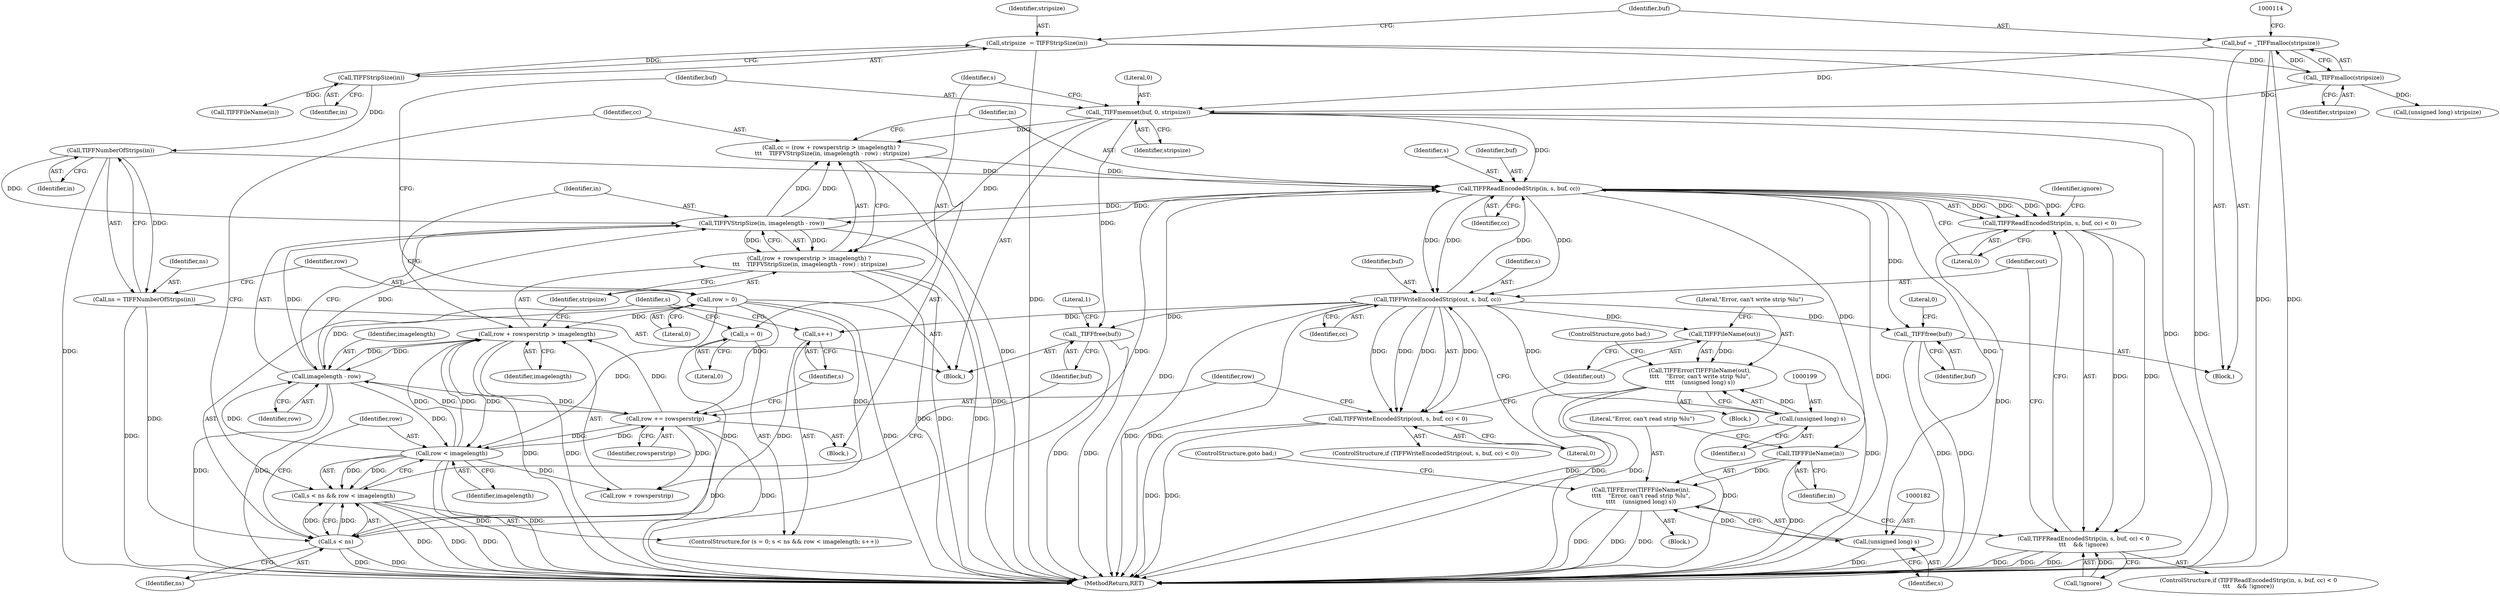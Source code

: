 digraph "0_libtiff_5397a417e61258c69209904e652a1f409ec3b9df@integer" {
"1000151" [label="(Call,cc = (row + rowsperstrip > imagelength) ?\n \t\t\t    TIFFVStripSize(in, imagelength - row) : stripsize)"];
"1000159" [label="(Call,TIFFVStripSize(in, imagelength - row))"];
"1000168" [label="(Call,TIFFReadEncodedStrip(in, s, buf, cc))"];
"1000126" [label="(Call,TIFFNumberOfStrips(in))"];
"1000106" [label="(Call,TIFFStripSize(in))"];
"1000141" [label="(Call,s < ns)"];
"1000147" [label="(Call,s++)"];
"1000187" [label="(Call,TIFFWriteEncodedStrip(out, s, buf, cc))"];
"1000137" [label="(Call,s = 0)"];
"1000124" [label="(Call,ns = TIFFNumberOfStrips(in))"];
"1000132" [label="(Call,_TIFFmemset(buf, 0, stripsize))"];
"1000109" [label="(Call,buf = _TIFFmalloc(stripsize))"];
"1000111" [label="(Call,_TIFFmalloc(stripsize))"];
"1000104" [label="(Call,stripsize  = TIFFStripSize(in))"];
"1000151" [label="(Call,cc = (row + rowsperstrip > imagelength) ?\n \t\t\t    TIFFVStripSize(in, imagelength - row) : stripsize)"];
"1000161" [label="(Call,imagelength - row)"];
"1000154" [label="(Call,row + rowsperstrip > imagelength)"];
"1000129" [label="(Call,row = 0)"];
"1000202" [label="(Call,row += rowsperstrip)"];
"1000144" [label="(Call,row < imagelength)"];
"1000153" [label="(Call,(row + rowsperstrip > imagelength) ?\n \t\t\t    TIFFVStripSize(in, imagelength - row) : stripsize)"];
"1000167" [label="(Call,TIFFReadEncodedStrip(in, s, buf, cc) < 0)"];
"1000166" [label="(Call,TIFFReadEncodedStrip(in, s, buf, cc) < 0\n\t\t\t    && !ignore)"];
"1000178" [label="(Call,TIFFFileName(in))"];
"1000177" [label="(Call,TIFFError(TIFFFileName(in),\n\t\t\t\t    \"Error, can't read strip %lu\",\n\t\t\t\t    (unsigned long) s))"];
"1000181" [label="(Call,(unsigned long) s)"];
"1000140" [label="(Call,s < ns && row < imagelength)"];
"1000186" [label="(Call,TIFFWriteEncodedStrip(out, s, buf, cc) < 0)"];
"1000195" [label="(Call,TIFFFileName(out))"];
"1000194" [label="(Call,TIFFError(TIFFFileName(out),\n\t\t\t\t    \"Error, can't write strip %lu\",\n\t\t\t\t    (unsigned long) s))"];
"1000198" [label="(Call,(unsigned long) s)"];
"1000205" [label="(Call,_TIFFfree(buf))"];
"1000221" [label="(Call,_TIFFfree(buf))"];
"1000224" [label="(Literal,0)"];
"1000133" [label="(Identifier,buf)"];
"1000204" [label="(Identifier,rowsperstrip)"];
"1000124" [label="(Call,ns = TIFFNumberOfStrips(in))"];
"1000177" [label="(Call,TIFFError(TIFFFileName(in),\n\t\t\t\t    \"Error, can't read strip %lu\",\n\t\t\t\t    (unsigned long) s))"];
"1000137" [label="(Call,s = 0)"];
"1000134" [label="(Literal,0)"];
"1000203" [label="(Identifier,row)"];
"1000166" [label="(Call,TIFFReadEncodedStrip(in, s, buf, cc) < 0\n\t\t\t    && !ignore)"];
"1000187" [label="(Call,TIFFWriteEncodedStrip(out, s, buf, cc))"];
"1000129" [label="(Call,row = 0)"];
"1000127" [label="(Identifier,in)"];
"1000183" [label="(Identifier,s)"];
"1000201" [label="(ControlStructure,goto bad;)"];
"1000135" [label="(Identifier,stripsize)"];
"1000139" [label="(Literal,0)"];
"1000175" [label="(Identifier,ignore)"];
"1000180" [label="(Literal,\"Error, can't read strip %lu\")"];
"1000109" [label="(Call,buf = _TIFFmalloc(stripsize))"];
"1000132" [label="(Call,_TIFFmemset(buf, 0, stripsize))"];
"1000225" [label="(MethodReturn,RET)"];
"1000188" [label="(Identifier,out)"];
"1000172" [label="(Identifier,cc)"];
"1000179" [label="(Identifier,in)"];
"1000181" [label="(Call,(unsigned long) s)"];
"1000131" [label="(Literal,0)"];
"1000222" [label="(Identifier,buf)"];
"1000185" [label="(ControlStructure,if (TIFFWriteEncodedStrip(out, s, buf, cc) < 0))"];
"1000165" [label="(ControlStructure,if (TIFFReadEncodedStrip(in, s, buf, cc) < 0\n\t\t\t    && !ignore))"];
"1000173" [label="(Literal,0)"];
"1000194" [label="(Call,TIFFError(TIFFFileName(out),\n\t\t\t\t    \"Error, can't write strip %lu\",\n\t\t\t\t    (unsigned long) s))"];
"1000168" [label="(Call,TIFFReadEncodedStrip(in, s, buf, cc))"];
"1000152" [label="(Identifier,cc)"];
"1000212" [label="(Call,TIFFFileName(in))"];
"1000159" [label="(Call,TIFFVStripSize(in, imagelength - row))"];
"1000191" [label="(Identifier,cc)"];
"1000140" [label="(Call,s < ns && row < imagelength)"];
"1000198" [label="(Call,(unsigned long) s)"];
"1000105" [label="(Identifier,stripsize)"];
"1000162" [label="(Identifier,imagelength)"];
"1000138" [label="(Identifier,s)"];
"1000144" [label="(Call,row < imagelength)"];
"1000189" [label="(Identifier,s)"];
"1000107" [label="(Identifier,in)"];
"1000148" [label="(Identifier,s)"];
"1000102" [label="(Block,)"];
"1000153" [label="(Call,(row + rowsperstrip > imagelength) ?\n \t\t\t    TIFFVStripSize(in, imagelength - row) : stripsize)"];
"1000154" [label="(Call,row + rowsperstrip > imagelength)"];
"1000104" [label="(Call,stripsize  = TIFFStripSize(in))"];
"1000151" [label="(Call,cc = (row + rowsperstrip > imagelength) ?\n \t\t\t    TIFFVStripSize(in, imagelength - row) : stripsize)"];
"1000169" [label="(Identifier,in)"];
"1000143" [label="(Identifier,ns)"];
"1000190" [label="(Identifier,buf)"];
"1000161" [label="(Call,imagelength - row)"];
"1000141" [label="(Call,s < ns)"];
"1000200" [label="(Identifier,s)"];
"1000186" [label="(Call,TIFFWriteEncodedStrip(out, s, buf, cc) < 0)"];
"1000184" [label="(ControlStructure,goto bad;)"];
"1000195" [label="(Call,TIFFFileName(out))"];
"1000155" [label="(Call,row + rowsperstrip)"];
"1000142" [label="(Identifier,s)"];
"1000110" [label="(Identifier,buf)"];
"1000197" [label="(Literal,\"Error, can't write strip %lu\")"];
"1000126" [label="(Call,TIFFNumberOfStrips(in))"];
"1000176" [label="(Block,)"];
"1000170" [label="(Identifier,s)"];
"1000146" [label="(Identifier,imagelength)"];
"1000121" [label="(Block,)"];
"1000112" [label="(Identifier,stripsize)"];
"1000158" [label="(Identifier,imagelength)"];
"1000196" [label="(Identifier,out)"];
"1000149" [label="(Block,)"];
"1000163" [label="(Identifier,row)"];
"1000147" [label="(Call,s++)"];
"1000193" [label="(Block,)"];
"1000192" [label="(Literal,0)"];
"1000125" [label="(Identifier,ns)"];
"1000164" [label="(Identifier,stripsize)"];
"1000174" [label="(Call,!ignore)"];
"1000145" [label="(Identifier,row)"];
"1000171" [label="(Identifier,buf)"];
"1000178" [label="(Call,TIFFFileName(in))"];
"1000130" [label="(Identifier,row)"];
"1000205" [label="(Call,_TIFFfree(buf))"];
"1000106" [label="(Call,TIFFStripSize(in))"];
"1000111" [label="(Call,_TIFFmalloc(stripsize))"];
"1000221" [label="(Call,_TIFFfree(buf))"];
"1000215" [label="(Call,(unsigned long) stripsize)"];
"1000206" [label="(Identifier,buf)"];
"1000208" [label="(Literal,1)"];
"1000160" [label="(Identifier,in)"];
"1000202" [label="(Call,row += rowsperstrip)"];
"1000167" [label="(Call,TIFFReadEncodedStrip(in, s, buf, cc) < 0)"];
"1000136" [label="(ControlStructure,for (s = 0; s < ns && row < imagelength; s++))"];
"1000151" -> "1000149"  [label="AST: "];
"1000151" -> "1000153"  [label="CFG: "];
"1000152" -> "1000151"  [label="AST: "];
"1000153" -> "1000151"  [label="AST: "];
"1000169" -> "1000151"  [label="CFG: "];
"1000151" -> "1000225"  [label="DDG: "];
"1000159" -> "1000151"  [label="DDG: "];
"1000159" -> "1000151"  [label="DDG: "];
"1000132" -> "1000151"  [label="DDG: "];
"1000151" -> "1000168"  [label="DDG: "];
"1000159" -> "1000153"  [label="AST: "];
"1000159" -> "1000161"  [label="CFG: "];
"1000160" -> "1000159"  [label="AST: "];
"1000161" -> "1000159"  [label="AST: "];
"1000153" -> "1000159"  [label="CFG: "];
"1000159" -> "1000225"  [label="DDG: "];
"1000159" -> "1000153"  [label="DDG: "];
"1000159" -> "1000153"  [label="DDG: "];
"1000168" -> "1000159"  [label="DDG: "];
"1000126" -> "1000159"  [label="DDG: "];
"1000161" -> "1000159"  [label="DDG: "];
"1000161" -> "1000159"  [label="DDG: "];
"1000159" -> "1000168"  [label="DDG: "];
"1000168" -> "1000167"  [label="AST: "];
"1000168" -> "1000172"  [label="CFG: "];
"1000169" -> "1000168"  [label="AST: "];
"1000170" -> "1000168"  [label="AST: "];
"1000171" -> "1000168"  [label="AST: "];
"1000172" -> "1000168"  [label="AST: "];
"1000173" -> "1000168"  [label="CFG: "];
"1000168" -> "1000225"  [label="DDG: "];
"1000168" -> "1000225"  [label="DDG: "];
"1000168" -> "1000167"  [label="DDG: "];
"1000168" -> "1000167"  [label="DDG: "];
"1000168" -> "1000167"  [label="DDG: "];
"1000168" -> "1000167"  [label="DDG: "];
"1000126" -> "1000168"  [label="DDG: "];
"1000141" -> "1000168"  [label="DDG: "];
"1000187" -> "1000168"  [label="DDG: "];
"1000132" -> "1000168"  [label="DDG: "];
"1000168" -> "1000178"  [label="DDG: "];
"1000168" -> "1000181"  [label="DDG: "];
"1000168" -> "1000187"  [label="DDG: "];
"1000168" -> "1000187"  [label="DDG: "];
"1000168" -> "1000187"  [label="DDG: "];
"1000168" -> "1000221"  [label="DDG: "];
"1000126" -> "1000124"  [label="AST: "];
"1000126" -> "1000127"  [label="CFG: "];
"1000127" -> "1000126"  [label="AST: "];
"1000124" -> "1000126"  [label="CFG: "];
"1000126" -> "1000225"  [label="DDG: "];
"1000126" -> "1000124"  [label="DDG: "];
"1000106" -> "1000126"  [label="DDG: "];
"1000106" -> "1000104"  [label="AST: "];
"1000106" -> "1000107"  [label="CFG: "];
"1000107" -> "1000106"  [label="AST: "];
"1000104" -> "1000106"  [label="CFG: "];
"1000106" -> "1000104"  [label="DDG: "];
"1000106" -> "1000212"  [label="DDG: "];
"1000141" -> "1000140"  [label="AST: "];
"1000141" -> "1000143"  [label="CFG: "];
"1000142" -> "1000141"  [label="AST: "];
"1000143" -> "1000141"  [label="AST: "];
"1000145" -> "1000141"  [label="CFG: "];
"1000140" -> "1000141"  [label="CFG: "];
"1000141" -> "1000225"  [label="DDG: "];
"1000141" -> "1000225"  [label="DDG: "];
"1000141" -> "1000140"  [label="DDG: "];
"1000141" -> "1000140"  [label="DDG: "];
"1000147" -> "1000141"  [label="DDG: "];
"1000137" -> "1000141"  [label="DDG: "];
"1000124" -> "1000141"  [label="DDG: "];
"1000147" -> "1000136"  [label="AST: "];
"1000147" -> "1000148"  [label="CFG: "];
"1000148" -> "1000147"  [label="AST: "];
"1000142" -> "1000147"  [label="CFG: "];
"1000187" -> "1000147"  [label="DDG: "];
"1000187" -> "1000186"  [label="AST: "];
"1000187" -> "1000191"  [label="CFG: "];
"1000188" -> "1000187"  [label="AST: "];
"1000189" -> "1000187"  [label="AST: "];
"1000190" -> "1000187"  [label="AST: "];
"1000191" -> "1000187"  [label="AST: "];
"1000192" -> "1000187"  [label="CFG: "];
"1000187" -> "1000225"  [label="DDG: "];
"1000187" -> "1000225"  [label="DDG: "];
"1000187" -> "1000186"  [label="DDG: "];
"1000187" -> "1000186"  [label="DDG: "];
"1000187" -> "1000186"  [label="DDG: "];
"1000187" -> "1000186"  [label="DDG: "];
"1000187" -> "1000195"  [label="DDG: "];
"1000187" -> "1000198"  [label="DDG: "];
"1000187" -> "1000205"  [label="DDG: "];
"1000187" -> "1000221"  [label="DDG: "];
"1000137" -> "1000136"  [label="AST: "];
"1000137" -> "1000139"  [label="CFG: "];
"1000138" -> "1000137"  [label="AST: "];
"1000139" -> "1000137"  [label="AST: "];
"1000142" -> "1000137"  [label="CFG: "];
"1000124" -> "1000121"  [label="AST: "];
"1000125" -> "1000124"  [label="AST: "];
"1000130" -> "1000124"  [label="CFG: "];
"1000124" -> "1000225"  [label="DDG: "];
"1000132" -> "1000121"  [label="AST: "];
"1000132" -> "1000135"  [label="CFG: "];
"1000133" -> "1000132"  [label="AST: "];
"1000134" -> "1000132"  [label="AST: "];
"1000135" -> "1000132"  [label="AST: "];
"1000138" -> "1000132"  [label="CFG: "];
"1000132" -> "1000225"  [label="DDG: "];
"1000132" -> "1000225"  [label="DDG: "];
"1000109" -> "1000132"  [label="DDG: "];
"1000111" -> "1000132"  [label="DDG: "];
"1000132" -> "1000153"  [label="DDG: "];
"1000132" -> "1000205"  [label="DDG: "];
"1000109" -> "1000102"  [label="AST: "];
"1000109" -> "1000111"  [label="CFG: "];
"1000110" -> "1000109"  [label="AST: "];
"1000111" -> "1000109"  [label="AST: "];
"1000114" -> "1000109"  [label="CFG: "];
"1000109" -> "1000225"  [label="DDG: "];
"1000109" -> "1000225"  [label="DDG: "];
"1000111" -> "1000109"  [label="DDG: "];
"1000111" -> "1000112"  [label="CFG: "];
"1000112" -> "1000111"  [label="AST: "];
"1000104" -> "1000111"  [label="DDG: "];
"1000111" -> "1000215"  [label="DDG: "];
"1000104" -> "1000102"  [label="AST: "];
"1000105" -> "1000104"  [label="AST: "];
"1000110" -> "1000104"  [label="CFG: "];
"1000104" -> "1000225"  [label="DDG: "];
"1000161" -> "1000163"  [label="CFG: "];
"1000162" -> "1000161"  [label="AST: "];
"1000163" -> "1000161"  [label="AST: "];
"1000161" -> "1000225"  [label="DDG: "];
"1000161" -> "1000225"  [label="DDG: "];
"1000161" -> "1000144"  [label="DDG: "];
"1000161" -> "1000154"  [label="DDG: "];
"1000154" -> "1000161"  [label="DDG: "];
"1000129" -> "1000161"  [label="DDG: "];
"1000202" -> "1000161"  [label="DDG: "];
"1000144" -> "1000161"  [label="DDG: "];
"1000161" -> "1000202"  [label="DDG: "];
"1000154" -> "1000153"  [label="AST: "];
"1000154" -> "1000158"  [label="CFG: "];
"1000155" -> "1000154"  [label="AST: "];
"1000158" -> "1000154"  [label="AST: "];
"1000160" -> "1000154"  [label="CFG: "];
"1000164" -> "1000154"  [label="CFG: "];
"1000154" -> "1000225"  [label="DDG: "];
"1000154" -> "1000225"  [label="DDG: "];
"1000154" -> "1000144"  [label="DDG: "];
"1000129" -> "1000154"  [label="DDG: "];
"1000202" -> "1000154"  [label="DDG: "];
"1000144" -> "1000154"  [label="DDG: "];
"1000144" -> "1000154"  [label="DDG: "];
"1000129" -> "1000121"  [label="AST: "];
"1000129" -> "1000131"  [label="CFG: "];
"1000130" -> "1000129"  [label="AST: "];
"1000131" -> "1000129"  [label="AST: "];
"1000133" -> "1000129"  [label="CFG: "];
"1000129" -> "1000225"  [label="DDG: "];
"1000129" -> "1000144"  [label="DDG: "];
"1000129" -> "1000155"  [label="DDG: "];
"1000129" -> "1000202"  [label="DDG: "];
"1000202" -> "1000149"  [label="AST: "];
"1000202" -> "1000204"  [label="CFG: "];
"1000203" -> "1000202"  [label="AST: "];
"1000204" -> "1000202"  [label="AST: "];
"1000148" -> "1000202"  [label="CFG: "];
"1000202" -> "1000225"  [label="DDG: "];
"1000202" -> "1000225"  [label="DDG: "];
"1000202" -> "1000144"  [label="DDG: "];
"1000202" -> "1000155"  [label="DDG: "];
"1000144" -> "1000202"  [label="DDG: "];
"1000144" -> "1000140"  [label="AST: "];
"1000144" -> "1000146"  [label="CFG: "];
"1000145" -> "1000144"  [label="AST: "];
"1000146" -> "1000144"  [label="AST: "];
"1000140" -> "1000144"  [label="CFG: "];
"1000144" -> "1000225"  [label="DDG: "];
"1000144" -> "1000225"  [label="DDG: "];
"1000144" -> "1000140"  [label="DDG: "];
"1000144" -> "1000140"  [label="DDG: "];
"1000144" -> "1000155"  [label="DDG: "];
"1000153" -> "1000164"  [label="CFG: "];
"1000164" -> "1000153"  [label="AST: "];
"1000153" -> "1000225"  [label="DDG: "];
"1000153" -> "1000225"  [label="DDG: "];
"1000153" -> "1000225"  [label="DDG: "];
"1000167" -> "1000166"  [label="AST: "];
"1000167" -> "1000173"  [label="CFG: "];
"1000173" -> "1000167"  [label="AST: "];
"1000175" -> "1000167"  [label="CFG: "];
"1000166" -> "1000167"  [label="CFG: "];
"1000167" -> "1000225"  [label="DDG: "];
"1000167" -> "1000166"  [label="DDG: "];
"1000167" -> "1000166"  [label="DDG: "];
"1000166" -> "1000165"  [label="AST: "];
"1000166" -> "1000174"  [label="CFG: "];
"1000174" -> "1000166"  [label="AST: "];
"1000179" -> "1000166"  [label="CFG: "];
"1000188" -> "1000166"  [label="CFG: "];
"1000166" -> "1000225"  [label="DDG: "];
"1000166" -> "1000225"  [label="DDG: "];
"1000166" -> "1000225"  [label="DDG: "];
"1000174" -> "1000166"  [label="DDG: "];
"1000178" -> "1000177"  [label="AST: "];
"1000178" -> "1000179"  [label="CFG: "];
"1000179" -> "1000178"  [label="AST: "];
"1000180" -> "1000178"  [label="CFG: "];
"1000178" -> "1000225"  [label="DDG: "];
"1000178" -> "1000177"  [label="DDG: "];
"1000177" -> "1000176"  [label="AST: "];
"1000177" -> "1000181"  [label="CFG: "];
"1000180" -> "1000177"  [label="AST: "];
"1000181" -> "1000177"  [label="AST: "];
"1000184" -> "1000177"  [label="CFG: "];
"1000177" -> "1000225"  [label="DDG: "];
"1000177" -> "1000225"  [label="DDG: "];
"1000177" -> "1000225"  [label="DDG: "];
"1000181" -> "1000177"  [label="DDG: "];
"1000181" -> "1000183"  [label="CFG: "];
"1000182" -> "1000181"  [label="AST: "];
"1000183" -> "1000181"  [label="AST: "];
"1000181" -> "1000225"  [label="DDG: "];
"1000140" -> "1000136"  [label="AST: "];
"1000152" -> "1000140"  [label="CFG: "];
"1000206" -> "1000140"  [label="CFG: "];
"1000140" -> "1000225"  [label="DDG: "];
"1000140" -> "1000225"  [label="DDG: "];
"1000140" -> "1000225"  [label="DDG: "];
"1000186" -> "1000185"  [label="AST: "];
"1000186" -> "1000192"  [label="CFG: "];
"1000192" -> "1000186"  [label="AST: "];
"1000196" -> "1000186"  [label="CFG: "];
"1000203" -> "1000186"  [label="CFG: "];
"1000186" -> "1000225"  [label="DDG: "];
"1000186" -> "1000225"  [label="DDG: "];
"1000195" -> "1000194"  [label="AST: "];
"1000195" -> "1000196"  [label="CFG: "];
"1000196" -> "1000195"  [label="AST: "];
"1000197" -> "1000195"  [label="CFG: "];
"1000195" -> "1000225"  [label="DDG: "];
"1000195" -> "1000194"  [label="DDG: "];
"1000194" -> "1000193"  [label="AST: "];
"1000194" -> "1000198"  [label="CFG: "];
"1000197" -> "1000194"  [label="AST: "];
"1000198" -> "1000194"  [label="AST: "];
"1000201" -> "1000194"  [label="CFG: "];
"1000194" -> "1000225"  [label="DDG: "];
"1000194" -> "1000225"  [label="DDG: "];
"1000194" -> "1000225"  [label="DDG: "];
"1000198" -> "1000194"  [label="DDG: "];
"1000198" -> "1000200"  [label="CFG: "];
"1000199" -> "1000198"  [label="AST: "];
"1000200" -> "1000198"  [label="AST: "];
"1000198" -> "1000225"  [label="DDG: "];
"1000205" -> "1000121"  [label="AST: "];
"1000205" -> "1000206"  [label="CFG: "];
"1000206" -> "1000205"  [label="AST: "];
"1000208" -> "1000205"  [label="CFG: "];
"1000205" -> "1000225"  [label="DDG: "];
"1000205" -> "1000225"  [label="DDG: "];
"1000221" -> "1000102"  [label="AST: "];
"1000221" -> "1000222"  [label="CFG: "];
"1000222" -> "1000221"  [label="AST: "];
"1000224" -> "1000221"  [label="CFG: "];
"1000221" -> "1000225"  [label="DDG: "];
"1000221" -> "1000225"  [label="DDG: "];
}
